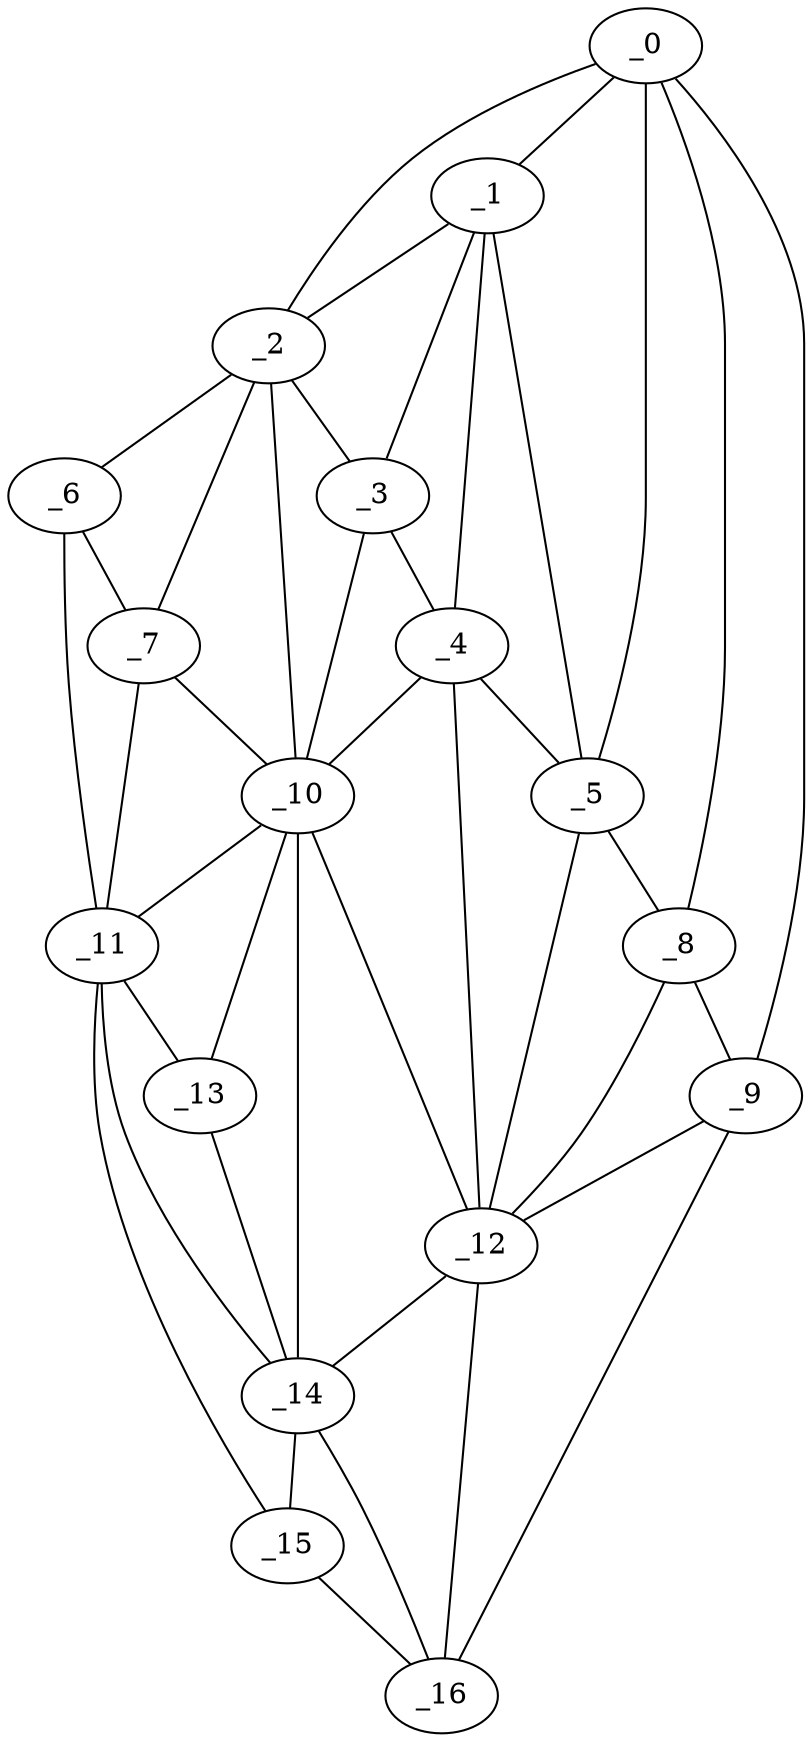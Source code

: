 graph "obj75__60.gxl" {
	_0	 [x=38,
		y=28];
	_1	 [x=54,
		y=41];
	_0 -- _1	 [valence=2];
	_2	 [x=58,
		y=62];
	_0 -- _2	 [valence=1];
	_5	 [x=65,
		y=33];
	_0 -- _5	 [valence=2];
	_8	 [x=75,
		y=22];
	_0 -- _8	 [valence=2];
	_9	 [x=77,
		y=9];
	_0 -- _9	 [valence=1];
	_1 -- _2	 [valence=2];
	_3	 [x=61,
		y=45];
	_1 -- _3	 [valence=1];
	_4	 [x=63,
		y=39];
	_1 -- _4	 [valence=2];
	_1 -- _5	 [valence=2];
	_2 -- _3	 [valence=2];
	_6	 [x=71,
		y=82];
	_2 -- _6	 [valence=1];
	_7	 [x=72,
		y=77];
	_2 -- _7	 [valence=1];
	_10	 [x=84,
		y=72];
	_2 -- _10	 [valence=2];
	_3 -- _4	 [valence=2];
	_3 -- _10	 [valence=1];
	_4 -- _5	 [valence=2];
	_4 -- _10	 [valence=1];
	_12	 [x=94,
		y=25];
	_4 -- _12	 [valence=2];
	_5 -- _8	 [valence=2];
	_5 -- _12	 [valence=1];
	_6 -- _7	 [valence=2];
	_11	 [x=86,
		y=82];
	_6 -- _11	 [valence=1];
	_7 -- _10	 [valence=1];
	_7 -- _11	 [valence=2];
	_8 -- _9	 [valence=2];
	_8 -- _12	 [valence=2];
	_9 -- _12	 [valence=1];
	_16	 [x=123,
		y=51];
	_9 -- _16	 [valence=1];
	_10 -- _11	 [valence=2];
	_10 -- _12	 [valence=2];
	_13	 [x=94,
		y=75];
	_10 -- _13	 [valence=2];
	_14	 [x=99,
		y=73];
	_10 -- _14	 [valence=1];
	_11 -- _13	 [valence=1];
	_11 -- _14	 [valence=2];
	_15	 [x=120,
		y=62];
	_11 -- _15	 [valence=1];
	_12 -- _14	 [valence=2];
	_12 -- _16	 [valence=1];
	_13 -- _14	 [valence=2];
	_14 -- _15	 [valence=1];
	_14 -- _16	 [valence=2];
	_15 -- _16	 [valence=1];
}
